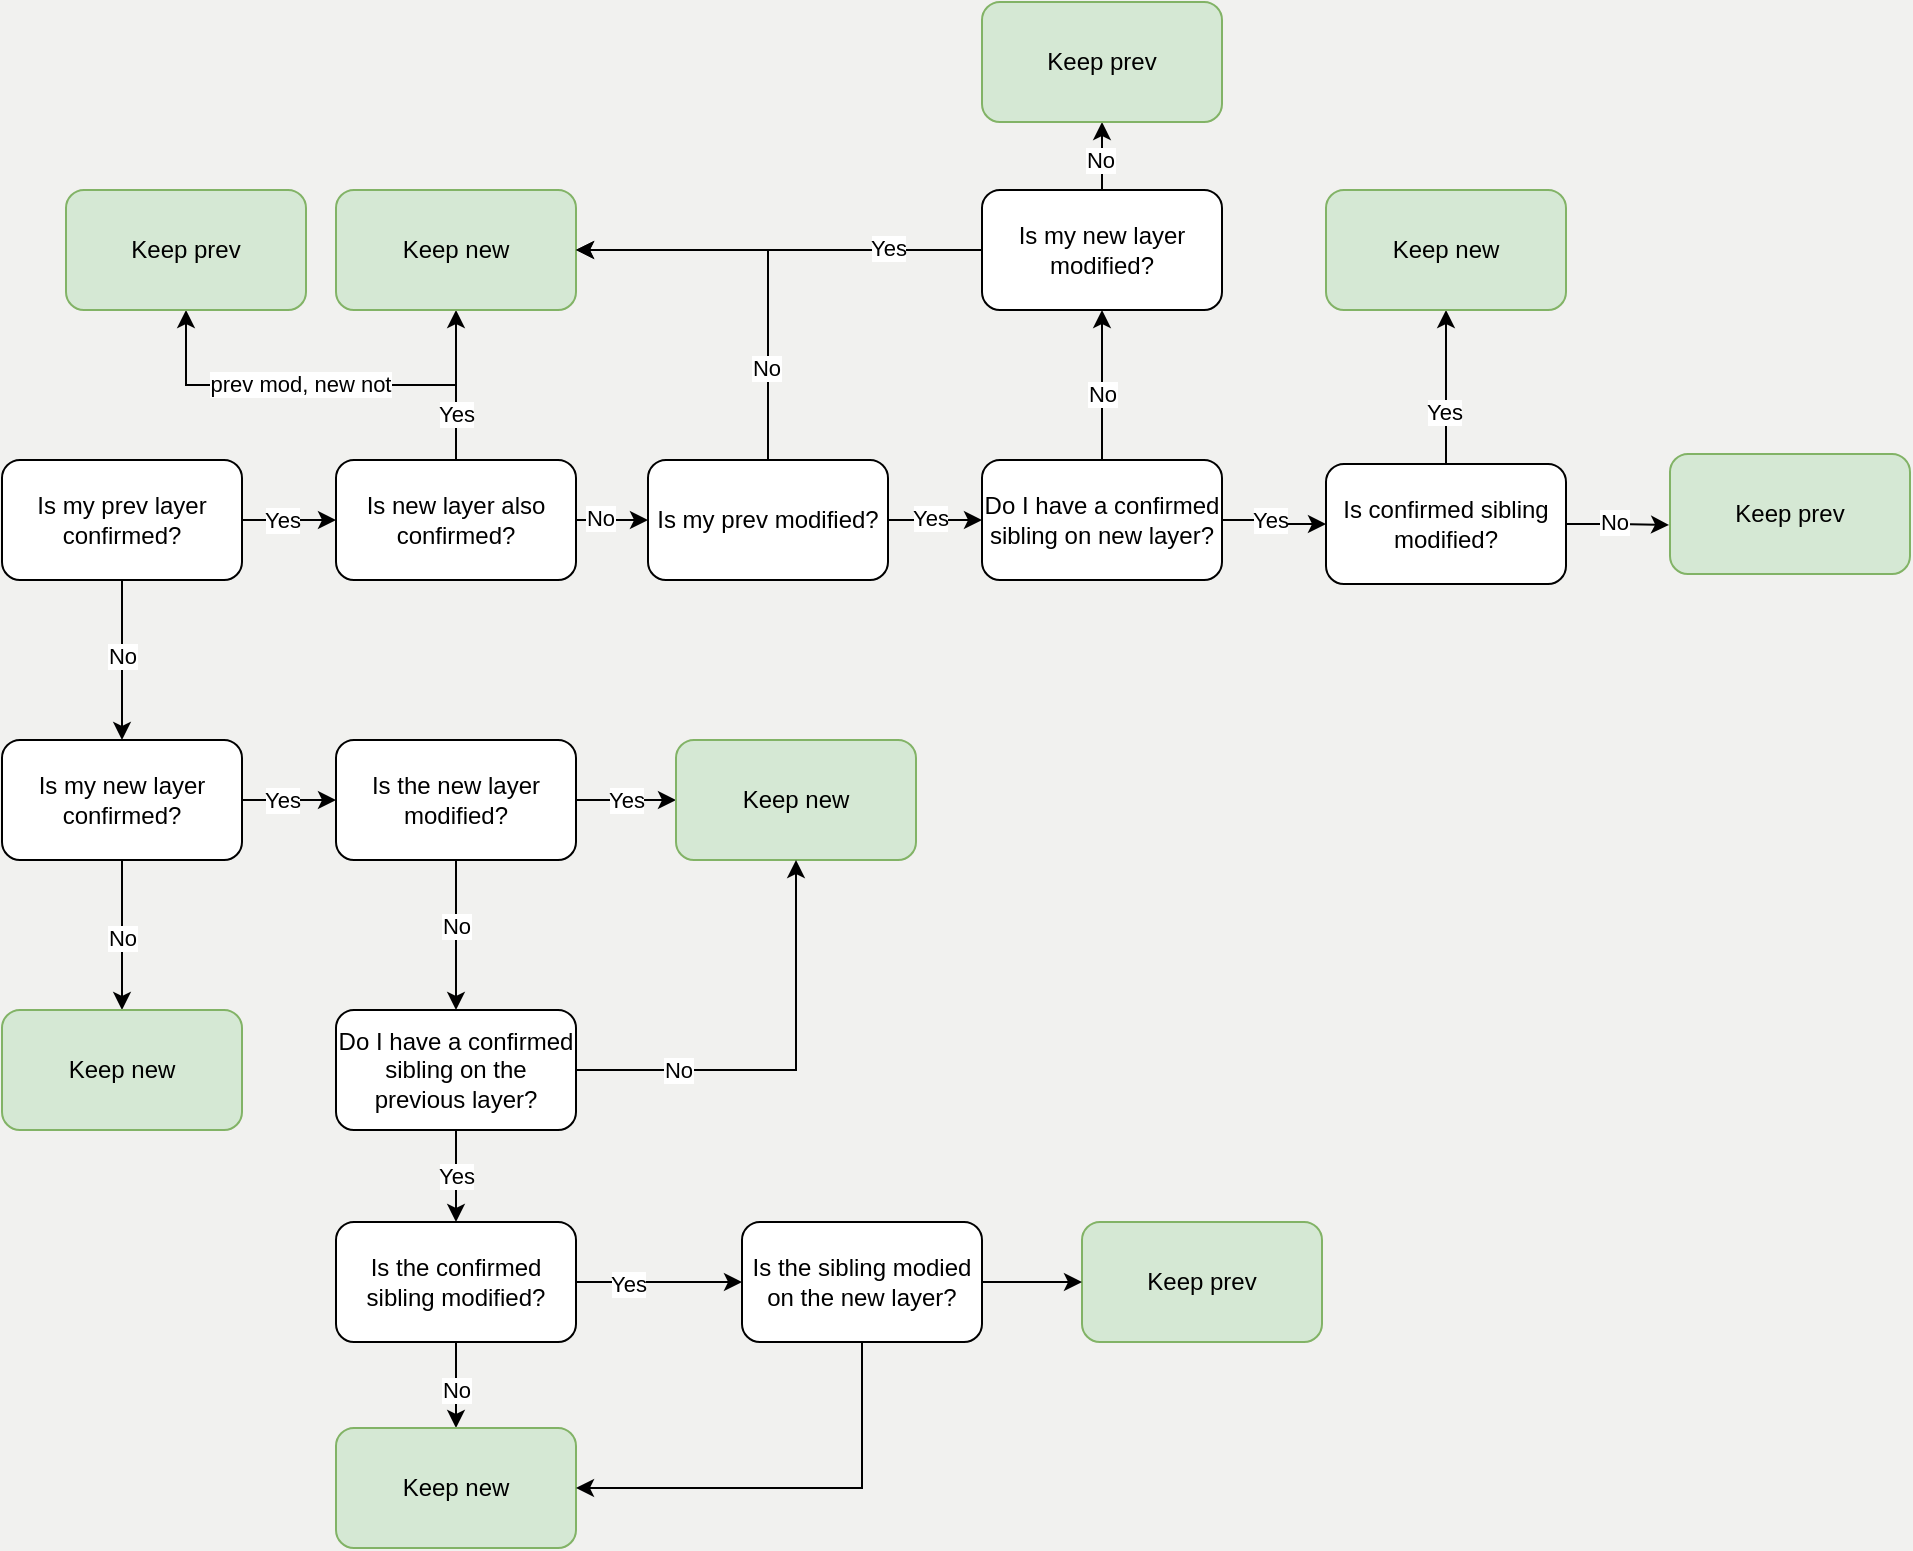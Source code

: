 <mxfile version="26.2.14" pages="2">
  <diagram name="Page-1" id="kJb6FhVqCGiKS8Cj0wNL">
    <mxGraphModel dx="1527" dy="1607" grid="0" gridSize="10" guides="1" tooltips="1" connect="1" arrows="1" fold="1" page="0" pageScale="1" pageWidth="850" pageHeight="1100" background="light-dark(#F1F1EF,#252525)" math="0" shadow="0">
      <root>
        <mxCell id="0" />
        <mxCell id="1" parent="0" />
        <mxCell id="kuuHvWOsZGcF03gMZcih-3" value="" style="edgeStyle=orthogonalEdgeStyle;rounded=0;orthogonalLoop=1;jettySize=auto;html=1;" parent="1" source="kuuHvWOsZGcF03gMZcih-1" target="kuuHvWOsZGcF03gMZcih-2" edge="1">
          <mxGeometry relative="1" as="geometry" />
        </mxCell>
        <mxCell id="kuuHvWOsZGcF03gMZcih-4" value="No" style="edgeLabel;html=1;align=center;verticalAlign=middle;resizable=0;points=[];" parent="kuuHvWOsZGcF03gMZcih-3" vertex="1" connectable="0">
          <mxGeometry x="-0.05" y="4" relative="1" as="geometry">
            <mxPoint x="-4" as="offset" />
          </mxGeometry>
        </mxCell>
        <mxCell id="kuuHvWOsZGcF03gMZcih-10" value="" style="edgeStyle=orthogonalEdgeStyle;rounded=0;orthogonalLoop=1;jettySize=auto;html=1;" parent="1" source="kuuHvWOsZGcF03gMZcih-1" target="kuuHvWOsZGcF03gMZcih-9" edge="1">
          <mxGeometry relative="1" as="geometry" />
        </mxCell>
        <mxCell id="kuuHvWOsZGcF03gMZcih-11" value="Yes" style="edgeLabel;html=1;align=center;verticalAlign=middle;resizable=0;points=[];" parent="kuuHvWOsZGcF03gMZcih-10" vertex="1" connectable="0">
          <mxGeometry x="-0.146" relative="1" as="geometry">
            <mxPoint as="offset" />
          </mxGeometry>
        </mxCell>
        <mxCell id="kuuHvWOsZGcF03gMZcih-1" value="Is my prev layer confirmed?" style="rounded=1;whiteSpace=wrap;html=1;" parent="1" vertex="1">
          <mxGeometry x="36" y="406" width="120" height="60" as="geometry" />
        </mxCell>
        <mxCell id="kuuHvWOsZGcF03gMZcih-5" style="edgeStyle=orthogonalEdgeStyle;rounded=0;orthogonalLoop=1;jettySize=auto;html=1;exitX=0.5;exitY=1;exitDx=0;exitDy=0;entryX=0.5;entryY=0;entryDx=0;entryDy=0;" parent="1" source="kuuHvWOsZGcF03gMZcih-2" target="kuuHvWOsZGcF03gMZcih-51" edge="1">
          <mxGeometry relative="1" as="geometry">
            <mxPoint x="96" y="676" as="targetPoint" />
          </mxGeometry>
        </mxCell>
        <mxCell id="kuuHvWOsZGcF03gMZcih-7" value="No" style="edgeLabel;html=1;align=center;verticalAlign=middle;resizable=0;points=[];" parent="kuuHvWOsZGcF03gMZcih-5" vertex="1" connectable="0">
          <mxGeometry x="0.034" relative="1" as="geometry">
            <mxPoint as="offset" />
          </mxGeometry>
        </mxCell>
        <mxCell id="kuuHvWOsZGcF03gMZcih-46" style="edgeStyle=orthogonalEdgeStyle;rounded=0;orthogonalLoop=1;jettySize=auto;html=1;exitX=1;exitY=0.5;exitDx=0;exitDy=0;entryX=0;entryY=0.5;entryDx=0;entryDy=0;" parent="1" source="kuuHvWOsZGcF03gMZcih-2" target="kuuHvWOsZGcF03gMZcih-45" edge="1">
          <mxGeometry relative="1" as="geometry" />
        </mxCell>
        <mxCell id="kuuHvWOsZGcF03gMZcih-49" value="Yes" style="edgeLabel;html=1;align=center;verticalAlign=middle;resizable=0;points=[];" parent="kuuHvWOsZGcF03gMZcih-46" vertex="1" connectable="0">
          <mxGeometry x="0.106" relative="1" as="geometry">
            <mxPoint x="-6" as="offset" />
          </mxGeometry>
        </mxCell>
        <mxCell id="kuuHvWOsZGcF03gMZcih-2" value="Is my new layer confirmed?" style="rounded=1;whiteSpace=wrap;html=1;" parent="1" vertex="1">
          <mxGeometry x="36" y="546" width="120" height="60" as="geometry" />
        </mxCell>
        <mxCell id="kuuHvWOsZGcF03gMZcih-16" style="edgeStyle=orthogonalEdgeStyle;rounded=0;orthogonalLoop=1;jettySize=auto;html=1;exitX=0.5;exitY=0;exitDx=0;exitDy=0;entryX=0.5;entryY=1;entryDx=0;entryDy=0;" parent="1" source="kuuHvWOsZGcF03gMZcih-9" target="kuuHvWOsZGcF03gMZcih-14" edge="1">
          <mxGeometry relative="1" as="geometry" />
        </mxCell>
        <mxCell id="kuuHvWOsZGcF03gMZcih-17" value="prev mod, new not" style="edgeLabel;html=1;align=center;verticalAlign=middle;resizable=0;points=[];" parent="kuuHvWOsZGcF03gMZcih-16" vertex="1" connectable="0">
          <mxGeometry x="0.246" relative="1" as="geometry">
            <mxPoint x="15" y="-1" as="offset" />
          </mxGeometry>
        </mxCell>
        <mxCell id="kuuHvWOsZGcF03gMZcih-18" style="edgeStyle=orthogonalEdgeStyle;rounded=0;orthogonalLoop=1;jettySize=auto;html=1;exitX=0.5;exitY=0;exitDx=0;exitDy=0;" parent="1" source="kuuHvWOsZGcF03gMZcih-9" target="kuuHvWOsZGcF03gMZcih-15" edge="1">
          <mxGeometry relative="1" as="geometry" />
        </mxCell>
        <mxCell id="kuuHvWOsZGcF03gMZcih-19" value="Yes" style="edgeLabel;html=1;align=center;verticalAlign=middle;resizable=0;points=[];" parent="kuuHvWOsZGcF03gMZcih-18" vertex="1" connectable="0">
          <mxGeometry x="-0.39" relative="1" as="geometry">
            <mxPoint as="offset" />
          </mxGeometry>
        </mxCell>
        <mxCell id="kuuHvWOsZGcF03gMZcih-21" value="" style="edgeStyle=orthogonalEdgeStyle;rounded=0;orthogonalLoop=1;jettySize=auto;html=1;" parent="1" source="kuuHvWOsZGcF03gMZcih-9" target="kuuHvWOsZGcF03gMZcih-20" edge="1">
          <mxGeometry relative="1" as="geometry" />
        </mxCell>
        <mxCell id="kuuHvWOsZGcF03gMZcih-22" value="No" style="edgeLabel;html=1;align=center;verticalAlign=middle;resizable=0;points=[];" parent="kuuHvWOsZGcF03gMZcih-21" vertex="1" connectable="0">
          <mxGeometry x="-0.641" y="1" relative="1" as="geometry">
            <mxPoint x="4" as="offset" />
          </mxGeometry>
        </mxCell>
        <mxCell id="kuuHvWOsZGcF03gMZcih-9" value="Is new layer also confirmed?" style="rounded=1;whiteSpace=wrap;html=1;" parent="1" vertex="1">
          <mxGeometry x="203" y="406" width="120" height="60" as="geometry" />
        </mxCell>
        <mxCell id="kuuHvWOsZGcF03gMZcih-14" value="Keep prev" style="rounded=1;whiteSpace=wrap;html=1;fillColor=#d5e8d4;strokeColor=#82b366;" parent="1" vertex="1">
          <mxGeometry x="68" y="271" width="120" height="60" as="geometry" />
        </mxCell>
        <mxCell id="kuuHvWOsZGcF03gMZcih-15" value="Keep new" style="rounded=1;whiteSpace=wrap;html=1;fillColor=#d5e8d4;strokeColor=#82b366;" parent="1" vertex="1">
          <mxGeometry x="203" y="271" width="120" height="60" as="geometry" />
        </mxCell>
        <mxCell id="kuuHvWOsZGcF03gMZcih-23" style="edgeStyle=orthogonalEdgeStyle;rounded=0;orthogonalLoop=1;jettySize=auto;html=1;exitX=0.5;exitY=0;exitDx=0;exitDy=0;entryX=1;entryY=0.5;entryDx=0;entryDy=0;" parent="1" source="kuuHvWOsZGcF03gMZcih-20" target="kuuHvWOsZGcF03gMZcih-15" edge="1">
          <mxGeometry relative="1" as="geometry" />
        </mxCell>
        <mxCell id="kuuHvWOsZGcF03gMZcih-24" value="No" style="edgeLabel;html=1;align=center;verticalAlign=middle;resizable=0;points=[];" parent="kuuHvWOsZGcF03gMZcih-23" vertex="1" connectable="0">
          <mxGeometry x="-0.541" y="1" relative="1" as="geometry">
            <mxPoint as="offset" />
          </mxGeometry>
        </mxCell>
        <mxCell id="kuuHvWOsZGcF03gMZcih-26" style="edgeStyle=orthogonalEdgeStyle;rounded=0;orthogonalLoop=1;jettySize=auto;html=1;exitX=1;exitY=0.5;exitDx=0;exitDy=0;" parent="1" source="kuuHvWOsZGcF03gMZcih-20" target="kuuHvWOsZGcF03gMZcih-25" edge="1">
          <mxGeometry relative="1" as="geometry" />
        </mxCell>
        <mxCell id="kuuHvWOsZGcF03gMZcih-27" value="Yes" style="edgeLabel;html=1;align=center;verticalAlign=middle;resizable=0;points=[];" parent="kuuHvWOsZGcF03gMZcih-26" vertex="1" connectable="0">
          <mxGeometry x="-0.097" y="2" relative="1" as="geometry">
            <mxPoint y="1" as="offset" />
          </mxGeometry>
        </mxCell>
        <mxCell id="kuuHvWOsZGcF03gMZcih-20" value="Is my prev modified?" style="rounded=1;whiteSpace=wrap;html=1;" parent="1" vertex="1">
          <mxGeometry x="359" y="406" width="120" height="60" as="geometry" />
        </mxCell>
        <mxCell id="kuuHvWOsZGcF03gMZcih-29" style="edgeStyle=orthogonalEdgeStyle;rounded=0;orthogonalLoop=1;jettySize=auto;html=1;exitX=1;exitY=0.5;exitDx=0;exitDy=0;" parent="1" source="kuuHvWOsZGcF03gMZcih-25" target="kuuHvWOsZGcF03gMZcih-28" edge="1">
          <mxGeometry relative="1" as="geometry" />
        </mxCell>
        <mxCell id="kuuHvWOsZGcF03gMZcih-33" value="Yes" style="edgeLabel;html=1;align=center;verticalAlign=middle;resizable=0;points=[];" parent="kuuHvWOsZGcF03gMZcih-29" vertex="1" connectable="0">
          <mxGeometry x="-0.036" y="-2" relative="1" as="geometry">
            <mxPoint as="offset" />
          </mxGeometry>
        </mxCell>
        <mxCell id="kuuHvWOsZGcF03gMZcih-31" style="edgeStyle=orthogonalEdgeStyle;rounded=0;orthogonalLoop=1;jettySize=auto;html=1;exitX=0.5;exitY=0;exitDx=0;exitDy=0;entryX=0.5;entryY=1;entryDx=0;entryDy=0;" parent="1" source="kuuHvWOsZGcF03gMZcih-34" target="kuuHvWOsZGcF03gMZcih-30" edge="1">
          <mxGeometry relative="1" as="geometry" />
        </mxCell>
        <mxCell id="kuuHvWOsZGcF03gMZcih-37" value="No" style="edgeLabel;html=1;align=center;verticalAlign=middle;resizable=0;points=[];" parent="kuuHvWOsZGcF03gMZcih-31" vertex="1" connectable="0">
          <mxGeometry x="-0.527" y="1" relative="1" as="geometry">
            <mxPoint y="-7" as="offset" />
          </mxGeometry>
        </mxCell>
        <mxCell id="kuuHvWOsZGcF03gMZcih-25" value="Do I have a confirmed sibling on new layer?" style="rounded=1;whiteSpace=wrap;html=1;" parent="1" vertex="1">
          <mxGeometry x="526" y="406" width="120" height="60" as="geometry" />
        </mxCell>
        <mxCell id="kuuHvWOsZGcF03gMZcih-39" style="edgeStyle=orthogonalEdgeStyle;rounded=0;orthogonalLoop=1;jettySize=auto;html=1;exitX=0.5;exitY=0;exitDx=0;exitDy=0;entryX=0.5;entryY=1;entryDx=0;entryDy=0;" parent="1" source="kuuHvWOsZGcF03gMZcih-28" target="kuuHvWOsZGcF03gMZcih-40" edge="1">
          <mxGeometry relative="1" as="geometry">
            <mxPoint x="758.189" y="378.243" as="targetPoint" />
          </mxGeometry>
        </mxCell>
        <mxCell id="kuuHvWOsZGcF03gMZcih-42" value="Yes" style="edgeLabel;html=1;align=center;verticalAlign=middle;resizable=0;points=[];" parent="kuuHvWOsZGcF03gMZcih-39" vertex="1" connectable="0">
          <mxGeometry x="-0.311" y="1" relative="1" as="geometry">
            <mxPoint as="offset" />
          </mxGeometry>
        </mxCell>
        <mxCell id="kuuHvWOsZGcF03gMZcih-41" style="edgeStyle=orthogonalEdgeStyle;rounded=0;orthogonalLoop=1;jettySize=auto;html=1;exitX=1;exitY=0.5;exitDx=0;exitDy=0;entryX=-0.004;entryY=0.591;entryDx=0;entryDy=0;entryPerimeter=0;" parent="1" source="kuuHvWOsZGcF03gMZcih-28" target="kuuHvWOsZGcF03gMZcih-43" edge="1">
          <mxGeometry relative="1" as="geometry">
            <mxPoint x="864" y="438" as="targetPoint" />
          </mxGeometry>
        </mxCell>
        <mxCell id="kuuHvWOsZGcF03gMZcih-44" value="No" style="edgeLabel;html=1;align=center;verticalAlign=middle;resizable=0;points=[];" parent="kuuHvWOsZGcF03gMZcih-41" vertex="1" connectable="0">
          <mxGeometry x="-0.099" y="1" relative="1" as="geometry">
            <mxPoint as="offset" />
          </mxGeometry>
        </mxCell>
        <mxCell id="kuuHvWOsZGcF03gMZcih-28" value="Is confirmed sibling modified?" style="rounded=1;whiteSpace=wrap;html=1;" parent="1" vertex="1">
          <mxGeometry x="698" y="408" width="120" height="60" as="geometry" />
        </mxCell>
        <mxCell id="kuuHvWOsZGcF03gMZcih-30" value="Keep prev" style="rounded=1;whiteSpace=wrap;html=1;fillColor=#d5e8d4;strokeColor=#82b366;" parent="1" vertex="1">
          <mxGeometry x="526" y="177" width="120" height="60" as="geometry" />
        </mxCell>
        <mxCell id="kuuHvWOsZGcF03gMZcih-35" value="" style="edgeStyle=orthogonalEdgeStyle;rounded=0;orthogonalLoop=1;jettySize=auto;html=1;exitX=0.5;exitY=0;exitDx=0;exitDy=0;entryX=0.5;entryY=1;entryDx=0;entryDy=0;" parent="1" source="kuuHvWOsZGcF03gMZcih-25" target="kuuHvWOsZGcF03gMZcih-34" edge="1">
          <mxGeometry relative="1" as="geometry">
            <mxPoint x="586" y="406" as="sourcePoint" />
            <mxPoint x="586" y="331" as="targetPoint" />
          </mxGeometry>
        </mxCell>
        <mxCell id="kuuHvWOsZGcF03gMZcih-36" value="No" style="edgeLabel;html=1;align=center;verticalAlign=middle;resizable=0;points=[];" parent="kuuHvWOsZGcF03gMZcih-35" vertex="1" connectable="0">
          <mxGeometry x="-0.116" y="-2" relative="1" as="geometry">
            <mxPoint x="-2" as="offset" />
          </mxGeometry>
        </mxCell>
        <mxCell id="kuuHvWOsZGcF03gMZcih-38" style="edgeStyle=orthogonalEdgeStyle;rounded=0;orthogonalLoop=1;jettySize=auto;html=1;exitX=0;exitY=0.5;exitDx=0;exitDy=0;entryX=1;entryY=0.5;entryDx=0;entryDy=0;" parent="1" source="kuuHvWOsZGcF03gMZcih-34" target="kuuHvWOsZGcF03gMZcih-15" edge="1">
          <mxGeometry relative="1" as="geometry" />
        </mxCell>
        <mxCell id="kuuHvWOsZGcF03gMZcih-72" value="Yes" style="edgeLabel;html=1;align=center;verticalAlign=middle;resizable=0;points=[];" parent="kuuHvWOsZGcF03gMZcih-38" vertex="1" connectable="0">
          <mxGeometry x="-0.537" y="-1" relative="1" as="geometry">
            <mxPoint as="offset" />
          </mxGeometry>
        </mxCell>
        <mxCell id="kuuHvWOsZGcF03gMZcih-34" value="Is my new layer modified?" style="rounded=1;whiteSpace=wrap;html=1;" parent="1" vertex="1">
          <mxGeometry x="526" y="271" width="120" height="60" as="geometry" />
        </mxCell>
        <mxCell id="kuuHvWOsZGcF03gMZcih-40" value="Keep new" style="rounded=1;whiteSpace=wrap;html=1;fillColor=#d5e8d4;strokeColor=#82b366;" parent="1" vertex="1">
          <mxGeometry x="698" y="271" width="120" height="60" as="geometry" />
        </mxCell>
        <mxCell id="kuuHvWOsZGcF03gMZcih-43" value="Keep prev" style="rounded=1;whiteSpace=wrap;html=1;fillColor=#d5e8d4;strokeColor=#82b366;" parent="1" vertex="1">
          <mxGeometry x="870" y="403" width="120" height="60" as="geometry" />
        </mxCell>
        <mxCell id="kuuHvWOsZGcF03gMZcih-48" value="Yes" style="edgeStyle=orthogonalEdgeStyle;rounded=0;orthogonalLoop=1;jettySize=auto;html=1;" parent="1" source="kuuHvWOsZGcF03gMZcih-45" target="kuuHvWOsZGcF03gMZcih-47" edge="1">
          <mxGeometry relative="1" as="geometry" />
        </mxCell>
        <mxCell id="kuuHvWOsZGcF03gMZcih-55" value="" style="edgeStyle=orthogonalEdgeStyle;rounded=0;orthogonalLoop=1;jettySize=auto;html=1;" parent="1" source="kuuHvWOsZGcF03gMZcih-45" target="kuuHvWOsZGcF03gMZcih-54" edge="1">
          <mxGeometry relative="1" as="geometry" />
        </mxCell>
        <mxCell id="kuuHvWOsZGcF03gMZcih-56" value="No" style="edgeLabel;html=1;align=center;verticalAlign=middle;resizable=0;points=[];" parent="kuuHvWOsZGcF03gMZcih-55" vertex="1" connectable="0">
          <mxGeometry x="-0.12" relative="1" as="geometry">
            <mxPoint as="offset" />
          </mxGeometry>
        </mxCell>
        <mxCell id="kuuHvWOsZGcF03gMZcih-45" value="Is the new layer modified?" style="rounded=1;whiteSpace=wrap;html=1;" parent="1" vertex="1">
          <mxGeometry x="203" y="546" width="120" height="60" as="geometry" />
        </mxCell>
        <mxCell id="kuuHvWOsZGcF03gMZcih-47" value="Keep new" style="rounded=1;whiteSpace=wrap;html=1;fillColor=#d5e8d4;strokeColor=#82b366;" parent="1" vertex="1">
          <mxGeometry x="373" y="546" width="120" height="60" as="geometry" />
        </mxCell>
        <mxCell id="kuuHvWOsZGcF03gMZcih-51" value="Keep new" style="rounded=1;whiteSpace=wrap;html=1;fillColor=#d5e8d4;strokeColor=#82b366;" parent="1" vertex="1">
          <mxGeometry x="36" y="681" width="120" height="60" as="geometry" />
        </mxCell>
        <mxCell id="kuuHvWOsZGcF03gMZcih-57" style="edgeStyle=orthogonalEdgeStyle;rounded=0;orthogonalLoop=1;jettySize=auto;html=1;exitX=1;exitY=0.5;exitDx=0;exitDy=0;entryX=0.5;entryY=1;entryDx=0;entryDy=0;" parent="1" source="kuuHvWOsZGcF03gMZcih-54" target="kuuHvWOsZGcF03gMZcih-47" edge="1">
          <mxGeometry relative="1" as="geometry" />
        </mxCell>
        <mxCell id="kuuHvWOsZGcF03gMZcih-58" value="No" style="edgeLabel;html=1;align=center;verticalAlign=middle;resizable=0;points=[];" parent="kuuHvWOsZGcF03gMZcih-57" vertex="1" connectable="0">
          <mxGeometry x="-0.532" y="-2" relative="1" as="geometry">
            <mxPoint y="-2" as="offset" />
          </mxGeometry>
        </mxCell>
        <mxCell id="kuuHvWOsZGcF03gMZcih-60" value="Yes" style="edgeStyle=orthogonalEdgeStyle;rounded=0;orthogonalLoop=1;jettySize=auto;html=1;" parent="1" source="kuuHvWOsZGcF03gMZcih-54" target="kuuHvWOsZGcF03gMZcih-59" edge="1">
          <mxGeometry relative="1" as="geometry" />
        </mxCell>
        <mxCell id="kuuHvWOsZGcF03gMZcih-54" value="Do I have a confirmed sibling on the previous layer?" style="rounded=1;whiteSpace=wrap;html=1;" parent="1" vertex="1">
          <mxGeometry x="203" y="681" width="120" height="60" as="geometry" />
        </mxCell>
        <mxCell id="kuuHvWOsZGcF03gMZcih-62" value="" style="edgeStyle=orthogonalEdgeStyle;rounded=0;orthogonalLoop=1;jettySize=auto;html=1;" parent="1" source="kuuHvWOsZGcF03gMZcih-59" target="kuuHvWOsZGcF03gMZcih-61" edge="1">
          <mxGeometry relative="1" as="geometry" />
        </mxCell>
        <mxCell id="kuuHvWOsZGcF03gMZcih-63" value="No" style="edgeLabel;html=1;align=center;verticalAlign=middle;resizable=0;points=[];" parent="kuuHvWOsZGcF03gMZcih-62" vertex="1" connectable="0">
          <mxGeometry x="0.085" relative="1" as="geometry">
            <mxPoint as="offset" />
          </mxGeometry>
        </mxCell>
        <mxCell id="kuuHvWOsZGcF03gMZcih-65" style="edgeStyle=orthogonalEdgeStyle;rounded=0;orthogonalLoop=1;jettySize=auto;html=1;exitX=1;exitY=0.5;exitDx=0;exitDy=0;" parent="1" source="kuuHvWOsZGcF03gMZcih-59" target="kuuHvWOsZGcF03gMZcih-78" edge="1">
          <mxGeometry relative="1" as="geometry">
            <mxPoint x="400" y="817" as="targetPoint" />
          </mxGeometry>
        </mxCell>
        <mxCell id="kuuHvWOsZGcF03gMZcih-66" value="Yes" style="edgeLabel;html=1;align=center;verticalAlign=middle;resizable=0;points=[];" parent="kuuHvWOsZGcF03gMZcih-65" vertex="1" connectable="0">
          <mxGeometry x="-0.385" y="-1" relative="1" as="geometry">
            <mxPoint as="offset" />
          </mxGeometry>
        </mxCell>
        <mxCell id="kuuHvWOsZGcF03gMZcih-59" value="Is the confirmed sibling modified?" style="rounded=1;whiteSpace=wrap;html=1;" parent="1" vertex="1">
          <mxGeometry x="203" y="787" width="120" height="60" as="geometry" />
        </mxCell>
        <mxCell id="kuuHvWOsZGcF03gMZcih-61" value="Keep new" style="rounded=1;whiteSpace=wrap;html=1;fillColor=#d5e8d4;strokeColor=#82b366;" parent="1" vertex="1">
          <mxGeometry x="203" y="890" width="120" height="60" as="geometry" />
        </mxCell>
        <mxCell id="kuuHvWOsZGcF03gMZcih-77" value="Keep prev" style="rounded=1;whiteSpace=wrap;html=1;fillColor=#d5e8d4;strokeColor=#82b366;" parent="1" vertex="1">
          <mxGeometry x="576" y="787" width="120" height="60" as="geometry" />
        </mxCell>
        <mxCell id="kuuHvWOsZGcF03gMZcih-79" style="edgeStyle=orthogonalEdgeStyle;rounded=0;orthogonalLoop=1;jettySize=auto;html=1;exitX=0.5;exitY=1;exitDx=0;exitDy=0;entryX=1;entryY=0.5;entryDx=0;entryDy=0;" parent="1" source="kuuHvWOsZGcF03gMZcih-78" target="kuuHvWOsZGcF03gMZcih-61" edge="1">
          <mxGeometry relative="1" as="geometry" />
        </mxCell>
        <mxCell id="kuuHvWOsZGcF03gMZcih-80" style="edgeStyle=orthogonalEdgeStyle;rounded=0;orthogonalLoop=1;jettySize=auto;html=1;exitX=1;exitY=0.5;exitDx=0;exitDy=0;entryX=0;entryY=0.5;entryDx=0;entryDy=0;" parent="1" source="kuuHvWOsZGcF03gMZcih-78" target="kuuHvWOsZGcF03gMZcih-77" edge="1">
          <mxGeometry relative="1" as="geometry" />
        </mxCell>
        <mxCell id="kuuHvWOsZGcF03gMZcih-78" value="Is the sibling modied on the new layer?" style="rounded=1;whiteSpace=wrap;html=1;" parent="1" vertex="1">
          <mxGeometry x="406" y="787" width="120" height="60" as="geometry" />
        </mxCell>
      </root>
    </mxGraphModel>
  </diagram>
  <diagram id="2-kz-wCo3BVhbDf41DF8" name="Page-2">
    <mxGraphModel dx="887" dy="585" grid="1" gridSize="10" guides="1" tooltips="1" connect="1" arrows="1" fold="1" page="1" pageScale="1" pageWidth="850" pageHeight="1100" math="0" shadow="0">
      <root>
        <mxCell id="0" />
        <mxCell id="1" parent="0" />
        <mxCell id="oOqZ6PW6AVLumU6SATjX-8" value="" style="rounded=0;orthogonalLoop=1;jettySize=auto;html=1;endArrow=ERmany;endFill=0;entryX=0.498;entryY=-0.06;entryDx=0;entryDy=0;entryPerimeter=0;" parent="1" source="oOqZ6PW6AVLumU6SATjX-1" target="oOqZ6PW6AVLumU6SATjX-4" edge="1">
          <mxGeometry relative="1" as="geometry">
            <mxPoint x="550" y="450" as="targetPoint" />
          </mxGeometry>
        </mxCell>
        <mxCell id="oOqZ6PW6AVLumU6SATjX-9" style="rounded=0;orthogonalLoop=1;jettySize=auto;html=1;exitX=0;exitY=1;exitDx=0;exitDy=0;endArrow=ERmany;endFill=0;entryX=1;entryY=0.25;entryDx=0;entryDy=0;" parent="1" source="oOqZ6PW6AVLumU6SATjX-22" target="oOqZ6PW6AVLumU6SATjX-10" edge="1">
          <mxGeometry relative="1" as="geometry">
            <mxPoint x="290" y="435" as="targetPoint" />
            <mxPoint x="170" y="430" as="sourcePoint" />
          </mxGeometry>
        </mxCell>
        <mxCell id="oOqZ6PW6AVLumU6SATjX-23" value="" style="edgeStyle=orthogonalEdgeStyle;rounded=0;orthogonalLoop=1;jettySize=auto;html=1;endArrow=ERmany;endFill=0;dashed=1;startArrow=ERmany;startFill=0;" parent="1" source="oOqZ6PW6AVLumU6SATjX-1" target="oOqZ6PW6AVLumU6SATjX-22" edge="1">
          <mxGeometry relative="1" as="geometry" />
        </mxCell>
        <mxCell id="oOqZ6PW6AVLumU6SATjX-1" value="Requirement" style="rounded=1;whiteSpace=wrap;html=1;" parent="1" vertex="1">
          <mxGeometry x="490" y="380" width="120" height="30" as="geometry" />
        </mxCell>
        <mxCell id="oOqZ6PW6AVLumU6SATjX-19" style="edgeStyle=orthogonalEdgeStyle;rounded=0;orthogonalLoop=1;jettySize=auto;html=1;endArrow=ERmany;endFill=0;" parent="1" source="oOqZ6PW6AVLumU6SATjX-4" target="oOqZ6PW6AVLumU6SATjX-18" edge="1">
          <mxGeometry relative="1" as="geometry" />
        </mxCell>
        <mxCell id="oOqZ6PW6AVLumU6SATjX-21" style="edgeStyle=orthogonalEdgeStyle;rounded=0;orthogonalLoop=1;jettySize=auto;html=1;endArrow=ERmany;endFill=0;" parent="1" source="oOqZ6PW6AVLumU6SATjX-4" target="oOqZ6PW6AVLumU6SATjX-15" edge="1">
          <mxGeometry relative="1" as="geometry" />
        </mxCell>
        <mxCell id="oOqZ6PW6AVLumU6SATjX-4" value="Option" style="rounded=1;whiteSpace=wrap;html=1;" parent="1" vertex="1">
          <mxGeometry x="490" y="436" width="120" height="30" as="geometry" />
        </mxCell>
        <mxCell id="oOqZ6PW6AVLumU6SATjX-10" value="Attachment" style="rounded=1;whiteSpace=wrap;html=1;" parent="1" vertex="1">
          <mxGeometry x="194" y="410" width="76" height="20" as="geometry" />
        </mxCell>
        <mxCell id="oOqZ6PW6AVLumU6SATjX-12" style="rounded=0;orthogonalLoop=1;jettySize=auto;html=1;exitX=1;exitY=1;exitDx=0;exitDy=0;endArrow=ERmany;endFill=0;entryX=0;entryY=0.25;entryDx=0;entryDy=0;" parent="1" target="oOqZ6PW6AVLumU6SATjX-13" edge="1">
          <mxGeometry relative="1" as="geometry">
            <mxPoint x="630" y="476" as="targetPoint" />
            <mxPoint x="610" y="466" as="sourcePoint" />
          </mxGeometry>
        </mxCell>
        <mxCell id="oOqZ6PW6AVLumU6SATjX-13" value="Attachment" style="rounded=1;whiteSpace=wrap;html=1;" parent="1" vertex="1">
          <mxGeometry x="634" y="466" width="76" height="20" as="geometry" />
        </mxCell>
        <mxCell id="oOqZ6PW6AVLumU6SATjX-15" value="Instruction" style="rounded=1;whiteSpace=wrap;html=1;" parent="1" vertex="1">
          <mxGeometry x="553" y="510" width="120" height="30" as="geometry" />
        </mxCell>
        <mxCell id="oOqZ6PW6AVLumU6SATjX-16" style="rounded=0;orthogonalLoop=1;jettySize=auto;html=1;exitX=1;exitY=1;exitDx=0;exitDy=0;endArrow=ERmany;endFill=0;entryX=0;entryY=0.25;entryDx=0;entryDy=0;" parent="1" target="oOqZ6PW6AVLumU6SATjX-17" edge="1">
          <mxGeometry relative="1" as="geometry">
            <mxPoint x="693" y="550" as="targetPoint" />
            <mxPoint x="673" y="540" as="sourcePoint" />
          </mxGeometry>
        </mxCell>
        <mxCell id="oOqZ6PW6AVLumU6SATjX-17" value="Attachment" style="rounded=1;whiteSpace=wrap;html=1;" parent="1" vertex="1">
          <mxGeometry x="697" y="540" width="76" height="20" as="geometry" />
        </mxCell>
        <mxCell id="oOqZ6PW6AVLumU6SATjX-18" value="Impact" style="rounded=1;whiteSpace=wrap;html=1;" parent="1" vertex="1">
          <mxGeometry x="423" y="510" width="120" height="30" as="geometry" />
        </mxCell>
        <mxCell id="oOqZ6PW6AVLumU6SATjX-22" value="Checklist" style="rounded=1;whiteSpace=wrap;html=1;" parent="1" vertex="1">
          <mxGeometry x="290" y="380" width="120" height="30" as="geometry" />
        </mxCell>
        <mxCell id="oOqZ6PW6AVLumU6SATjX-25" style="rounded=0;orthogonalLoop=1;jettySize=auto;html=1;exitX=1;exitY=1;exitDx=0;exitDy=0;endArrow=ERmany;endFill=0;entryX=0;entryY=0.25;entryDx=0;entryDy=0;" parent="1" target="oOqZ6PW6AVLumU6SATjX-26" edge="1">
          <mxGeometry relative="1" as="geometry">
            <mxPoint x="630" y="420" as="targetPoint" />
            <mxPoint x="610" y="410" as="sourcePoint" />
          </mxGeometry>
        </mxCell>
        <mxCell id="oOqZ6PW6AVLumU6SATjX-26" value="Attachment" style="rounded=1;whiteSpace=wrap;html=1;" parent="1" vertex="1">
          <mxGeometry x="634" y="410" width="76" height="20" as="geometry" />
        </mxCell>
      </root>
    </mxGraphModel>
  </diagram>
</mxfile>

